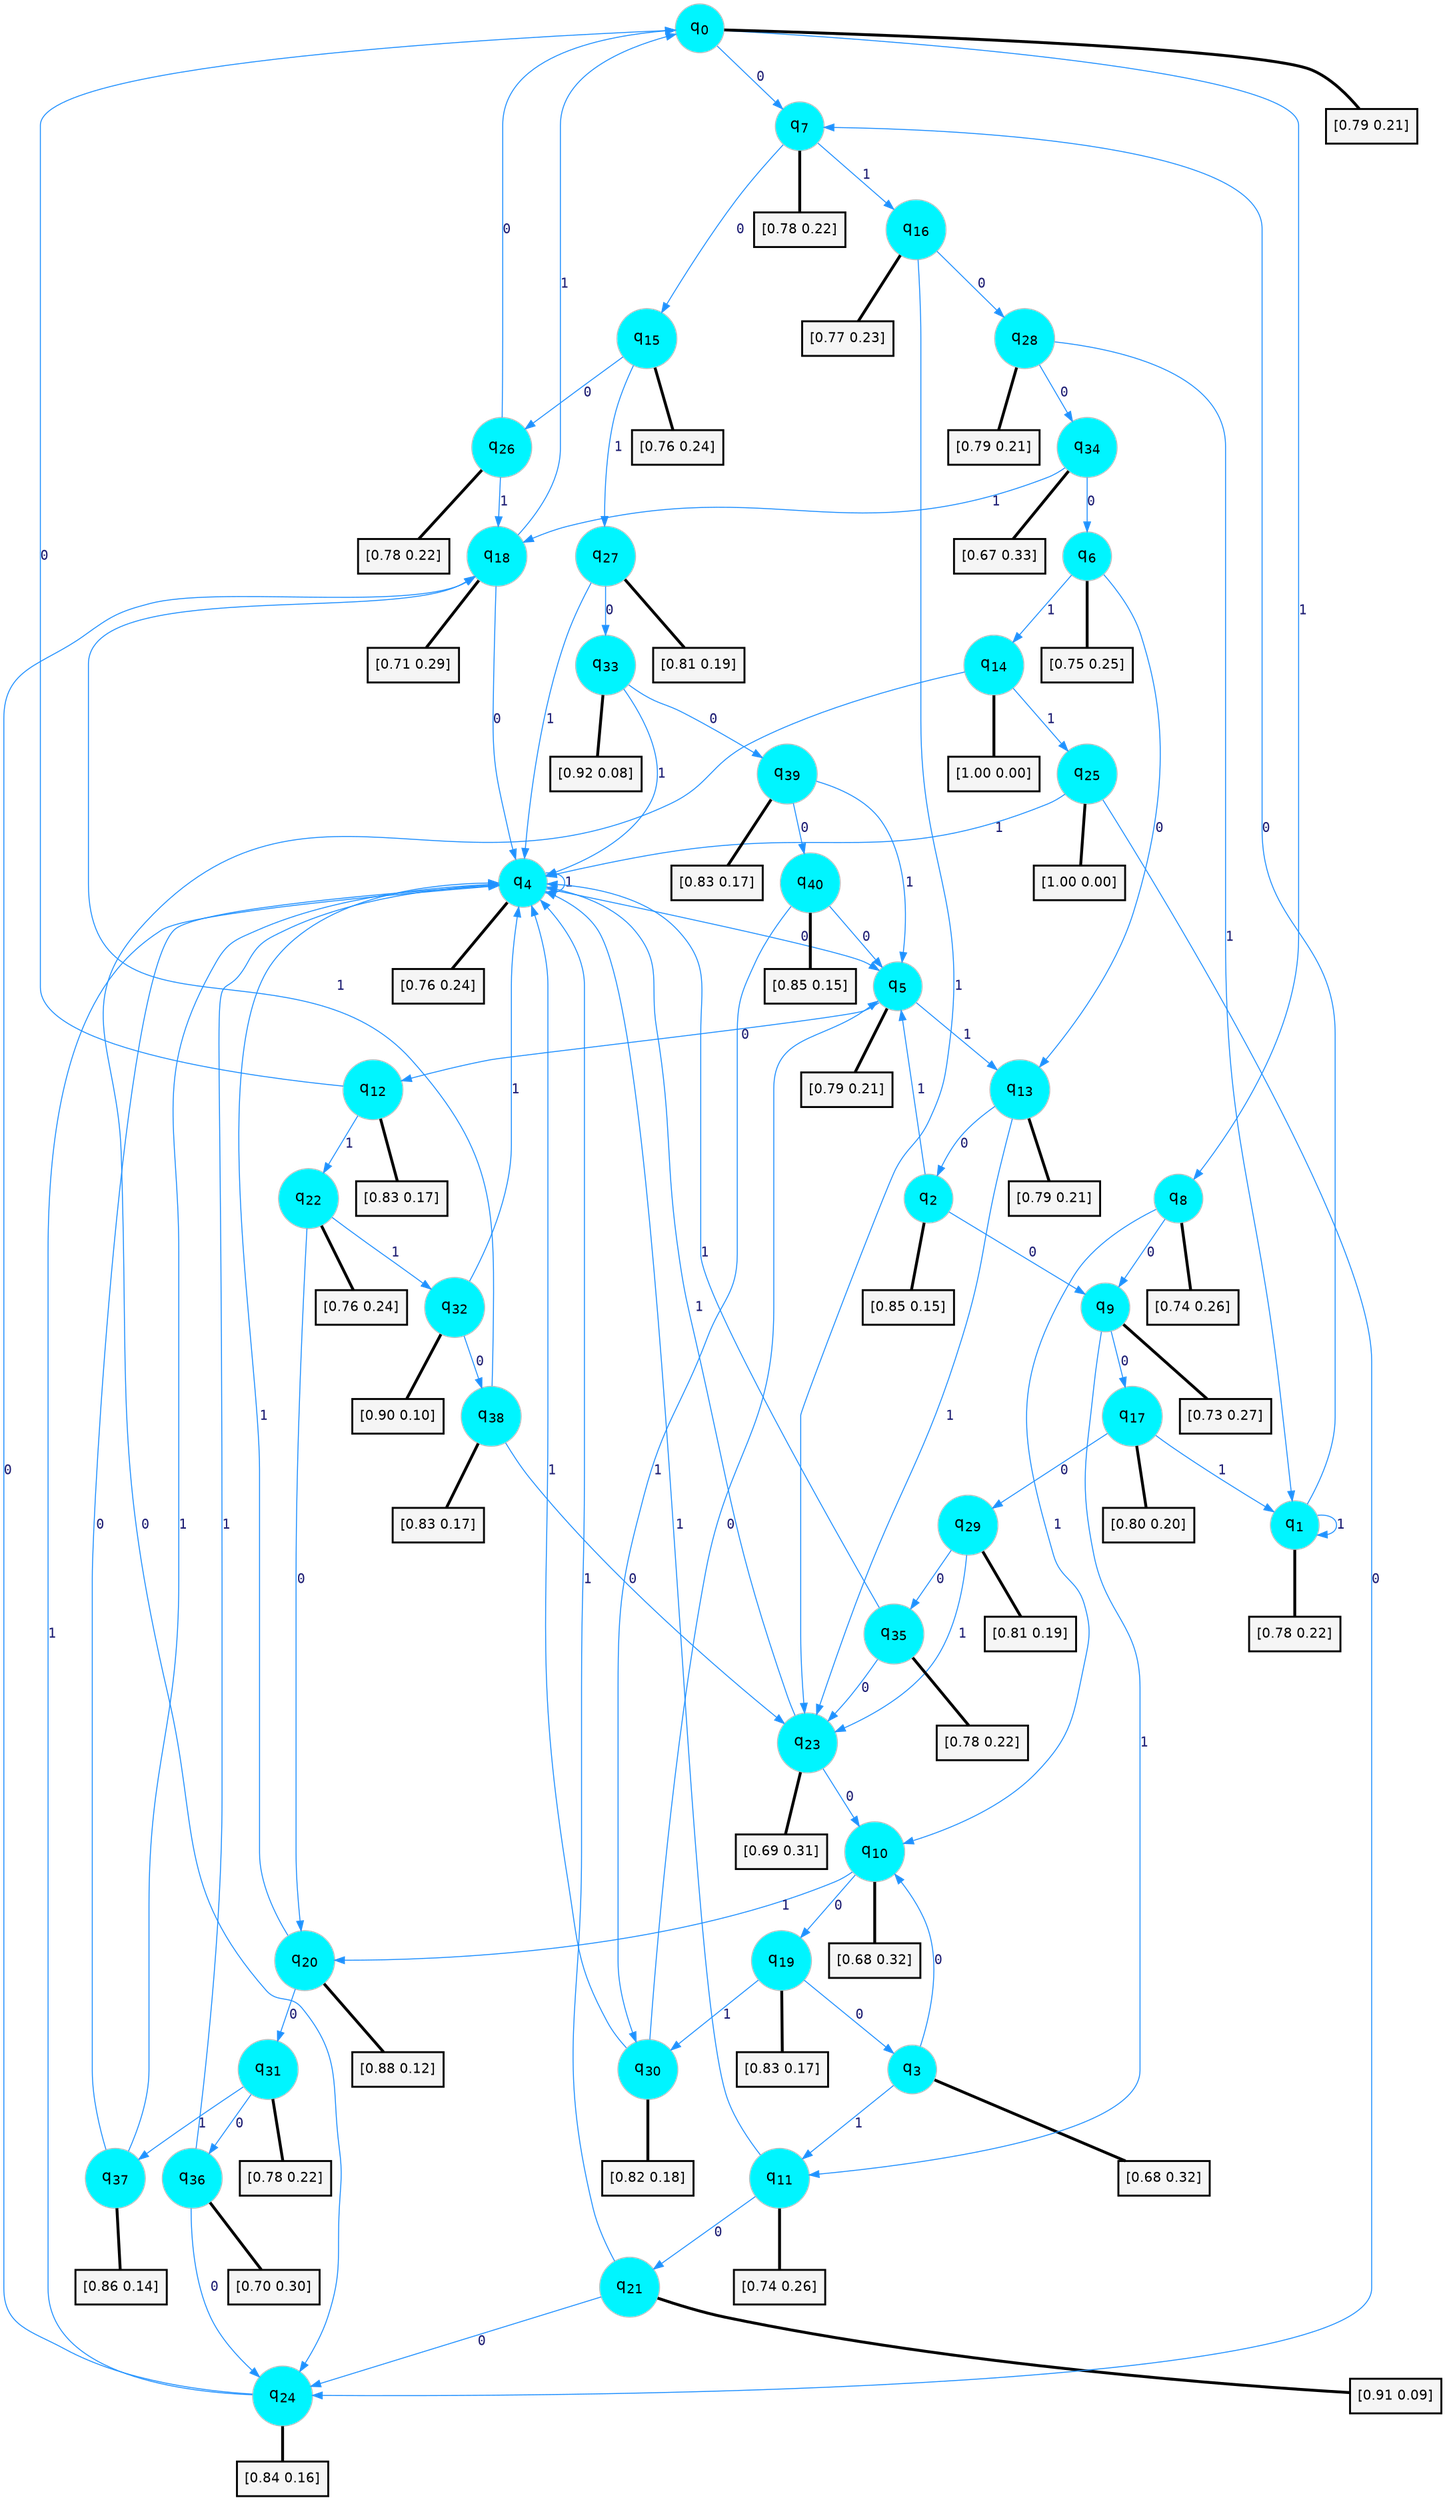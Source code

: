 digraph G {
graph [
bgcolor=transparent, dpi=300, rankdir=TD, size="40,25"];
node [
color=gray, fillcolor=turquoise1, fontcolor=black, fontname=Helvetica, fontsize=16, fontweight=bold, shape=circle, style=filled];
edge [
arrowsize=1, color=dodgerblue1, fontcolor=midnightblue, fontname=courier, fontweight=bold, penwidth=1, style=solid, weight=20];
0[label=<q<SUB>0</SUB>>];
1[label=<q<SUB>1</SUB>>];
2[label=<q<SUB>2</SUB>>];
3[label=<q<SUB>3</SUB>>];
4[label=<q<SUB>4</SUB>>];
5[label=<q<SUB>5</SUB>>];
6[label=<q<SUB>6</SUB>>];
7[label=<q<SUB>7</SUB>>];
8[label=<q<SUB>8</SUB>>];
9[label=<q<SUB>9</SUB>>];
10[label=<q<SUB>10</SUB>>];
11[label=<q<SUB>11</SUB>>];
12[label=<q<SUB>12</SUB>>];
13[label=<q<SUB>13</SUB>>];
14[label=<q<SUB>14</SUB>>];
15[label=<q<SUB>15</SUB>>];
16[label=<q<SUB>16</SUB>>];
17[label=<q<SUB>17</SUB>>];
18[label=<q<SUB>18</SUB>>];
19[label=<q<SUB>19</SUB>>];
20[label=<q<SUB>20</SUB>>];
21[label=<q<SUB>21</SUB>>];
22[label=<q<SUB>22</SUB>>];
23[label=<q<SUB>23</SUB>>];
24[label=<q<SUB>24</SUB>>];
25[label=<q<SUB>25</SUB>>];
26[label=<q<SUB>26</SUB>>];
27[label=<q<SUB>27</SUB>>];
28[label=<q<SUB>28</SUB>>];
29[label=<q<SUB>29</SUB>>];
30[label=<q<SUB>30</SUB>>];
31[label=<q<SUB>31</SUB>>];
32[label=<q<SUB>32</SUB>>];
33[label=<q<SUB>33</SUB>>];
34[label=<q<SUB>34</SUB>>];
35[label=<q<SUB>35</SUB>>];
36[label=<q<SUB>36</SUB>>];
37[label=<q<SUB>37</SUB>>];
38[label=<q<SUB>38</SUB>>];
39[label=<q<SUB>39</SUB>>];
40[label=<q<SUB>40</SUB>>];
41[label="[0.79 0.21]", shape=box,fontcolor=black, fontname=Helvetica, fontsize=14, penwidth=2, fillcolor=whitesmoke,color=black];
42[label="[0.78 0.22]", shape=box,fontcolor=black, fontname=Helvetica, fontsize=14, penwidth=2, fillcolor=whitesmoke,color=black];
43[label="[0.85 0.15]", shape=box,fontcolor=black, fontname=Helvetica, fontsize=14, penwidth=2, fillcolor=whitesmoke,color=black];
44[label="[0.68 0.32]", shape=box,fontcolor=black, fontname=Helvetica, fontsize=14, penwidth=2, fillcolor=whitesmoke,color=black];
45[label="[0.76 0.24]", shape=box,fontcolor=black, fontname=Helvetica, fontsize=14, penwidth=2, fillcolor=whitesmoke,color=black];
46[label="[0.79 0.21]", shape=box,fontcolor=black, fontname=Helvetica, fontsize=14, penwidth=2, fillcolor=whitesmoke,color=black];
47[label="[0.75 0.25]", shape=box,fontcolor=black, fontname=Helvetica, fontsize=14, penwidth=2, fillcolor=whitesmoke,color=black];
48[label="[0.78 0.22]", shape=box,fontcolor=black, fontname=Helvetica, fontsize=14, penwidth=2, fillcolor=whitesmoke,color=black];
49[label="[0.74 0.26]", shape=box,fontcolor=black, fontname=Helvetica, fontsize=14, penwidth=2, fillcolor=whitesmoke,color=black];
50[label="[0.73 0.27]", shape=box,fontcolor=black, fontname=Helvetica, fontsize=14, penwidth=2, fillcolor=whitesmoke,color=black];
51[label="[0.68 0.32]", shape=box,fontcolor=black, fontname=Helvetica, fontsize=14, penwidth=2, fillcolor=whitesmoke,color=black];
52[label="[0.74 0.26]", shape=box,fontcolor=black, fontname=Helvetica, fontsize=14, penwidth=2, fillcolor=whitesmoke,color=black];
53[label="[0.83 0.17]", shape=box,fontcolor=black, fontname=Helvetica, fontsize=14, penwidth=2, fillcolor=whitesmoke,color=black];
54[label="[0.79 0.21]", shape=box,fontcolor=black, fontname=Helvetica, fontsize=14, penwidth=2, fillcolor=whitesmoke,color=black];
55[label="[1.00 0.00]", shape=box,fontcolor=black, fontname=Helvetica, fontsize=14, penwidth=2, fillcolor=whitesmoke,color=black];
56[label="[0.76 0.24]", shape=box,fontcolor=black, fontname=Helvetica, fontsize=14, penwidth=2, fillcolor=whitesmoke,color=black];
57[label="[0.77 0.23]", shape=box,fontcolor=black, fontname=Helvetica, fontsize=14, penwidth=2, fillcolor=whitesmoke,color=black];
58[label="[0.80 0.20]", shape=box,fontcolor=black, fontname=Helvetica, fontsize=14, penwidth=2, fillcolor=whitesmoke,color=black];
59[label="[0.71 0.29]", shape=box,fontcolor=black, fontname=Helvetica, fontsize=14, penwidth=2, fillcolor=whitesmoke,color=black];
60[label="[0.83 0.17]", shape=box,fontcolor=black, fontname=Helvetica, fontsize=14, penwidth=2, fillcolor=whitesmoke,color=black];
61[label="[0.88 0.12]", shape=box,fontcolor=black, fontname=Helvetica, fontsize=14, penwidth=2, fillcolor=whitesmoke,color=black];
62[label="[0.91 0.09]", shape=box,fontcolor=black, fontname=Helvetica, fontsize=14, penwidth=2, fillcolor=whitesmoke,color=black];
63[label="[0.76 0.24]", shape=box,fontcolor=black, fontname=Helvetica, fontsize=14, penwidth=2, fillcolor=whitesmoke,color=black];
64[label="[0.69 0.31]", shape=box,fontcolor=black, fontname=Helvetica, fontsize=14, penwidth=2, fillcolor=whitesmoke,color=black];
65[label="[0.84 0.16]", shape=box,fontcolor=black, fontname=Helvetica, fontsize=14, penwidth=2, fillcolor=whitesmoke,color=black];
66[label="[1.00 0.00]", shape=box,fontcolor=black, fontname=Helvetica, fontsize=14, penwidth=2, fillcolor=whitesmoke,color=black];
67[label="[0.78 0.22]", shape=box,fontcolor=black, fontname=Helvetica, fontsize=14, penwidth=2, fillcolor=whitesmoke,color=black];
68[label="[0.81 0.19]", shape=box,fontcolor=black, fontname=Helvetica, fontsize=14, penwidth=2, fillcolor=whitesmoke,color=black];
69[label="[0.79 0.21]", shape=box,fontcolor=black, fontname=Helvetica, fontsize=14, penwidth=2, fillcolor=whitesmoke,color=black];
70[label="[0.81 0.19]", shape=box,fontcolor=black, fontname=Helvetica, fontsize=14, penwidth=2, fillcolor=whitesmoke,color=black];
71[label="[0.82 0.18]", shape=box,fontcolor=black, fontname=Helvetica, fontsize=14, penwidth=2, fillcolor=whitesmoke,color=black];
72[label="[0.78 0.22]", shape=box,fontcolor=black, fontname=Helvetica, fontsize=14, penwidth=2, fillcolor=whitesmoke,color=black];
73[label="[0.90 0.10]", shape=box,fontcolor=black, fontname=Helvetica, fontsize=14, penwidth=2, fillcolor=whitesmoke,color=black];
74[label="[0.92 0.08]", shape=box,fontcolor=black, fontname=Helvetica, fontsize=14, penwidth=2, fillcolor=whitesmoke,color=black];
75[label="[0.67 0.33]", shape=box,fontcolor=black, fontname=Helvetica, fontsize=14, penwidth=2, fillcolor=whitesmoke,color=black];
76[label="[0.78 0.22]", shape=box,fontcolor=black, fontname=Helvetica, fontsize=14, penwidth=2, fillcolor=whitesmoke,color=black];
77[label="[0.70 0.30]", shape=box,fontcolor=black, fontname=Helvetica, fontsize=14, penwidth=2, fillcolor=whitesmoke,color=black];
78[label="[0.86 0.14]", shape=box,fontcolor=black, fontname=Helvetica, fontsize=14, penwidth=2, fillcolor=whitesmoke,color=black];
79[label="[0.83 0.17]", shape=box,fontcolor=black, fontname=Helvetica, fontsize=14, penwidth=2, fillcolor=whitesmoke,color=black];
80[label="[0.83 0.17]", shape=box,fontcolor=black, fontname=Helvetica, fontsize=14, penwidth=2, fillcolor=whitesmoke,color=black];
81[label="[0.85 0.15]", shape=box,fontcolor=black, fontname=Helvetica, fontsize=14, penwidth=2, fillcolor=whitesmoke,color=black];
0->7 [label=0];
0->8 [label=1];
0->41 [arrowhead=none, penwidth=3,color=black];
1->7 [label=0];
1->1 [label=1];
1->42 [arrowhead=none, penwidth=3,color=black];
2->9 [label=0];
2->5 [label=1];
2->43 [arrowhead=none, penwidth=3,color=black];
3->10 [label=0];
3->11 [label=1];
3->44 [arrowhead=none, penwidth=3,color=black];
4->5 [label=0];
4->4 [label=1];
4->45 [arrowhead=none, penwidth=3,color=black];
5->12 [label=0];
5->13 [label=1];
5->46 [arrowhead=none, penwidth=3,color=black];
6->13 [label=0];
6->14 [label=1];
6->47 [arrowhead=none, penwidth=3,color=black];
7->15 [label=0];
7->16 [label=1];
7->48 [arrowhead=none, penwidth=3,color=black];
8->9 [label=0];
8->10 [label=1];
8->49 [arrowhead=none, penwidth=3,color=black];
9->17 [label=0];
9->11 [label=1];
9->50 [arrowhead=none, penwidth=3,color=black];
10->19 [label=0];
10->20 [label=1];
10->51 [arrowhead=none, penwidth=3,color=black];
11->21 [label=0];
11->4 [label=1];
11->52 [arrowhead=none, penwidth=3,color=black];
12->0 [label=0];
12->22 [label=1];
12->53 [arrowhead=none, penwidth=3,color=black];
13->2 [label=0];
13->23 [label=1];
13->54 [arrowhead=none, penwidth=3,color=black];
14->24 [label=0];
14->25 [label=1];
14->55 [arrowhead=none, penwidth=3,color=black];
15->26 [label=0];
15->27 [label=1];
15->56 [arrowhead=none, penwidth=3,color=black];
16->28 [label=0];
16->23 [label=1];
16->57 [arrowhead=none, penwidth=3,color=black];
17->29 [label=0];
17->1 [label=1];
17->58 [arrowhead=none, penwidth=3,color=black];
18->4 [label=0];
18->0 [label=1];
18->59 [arrowhead=none, penwidth=3,color=black];
19->3 [label=0];
19->30 [label=1];
19->60 [arrowhead=none, penwidth=3,color=black];
20->31 [label=0];
20->4 [label=1];
20->61 [arrowhead=none, penwidth=3,color=black];
21->24 [label=0];
21->4 [label=1];
21->62 [arrowhead=none, penwidth=3,color=black];
22->20 [label=0];
22->32 [label=1];
22->63 [arrowhead=none, penwidth=3,color=black];
23->10 [label=0];
23->4 [label=1];
23->64 [arrowhead=none, penwidth=3,color=black];
24->18 [label=0];
24->4 [label=1];
24->65 [arrowhead=none, penwidth=3,color=black];
25->24 [label=0];
25->4 [label=1];
25->66 [arrowhead=none, penwidth=3,color=black];
26->0 [label=0];
26->18 [label=1];
26->67 [arrowhead=none, penwidth=3,color=black];
27->33 [label=0];
27->4 [label=1];
27->68 [arrowhead=none, penwidth=3,color=black];
28->34 [label=0];
28->1 [label=1];
28->69 [arrowhead=none, penwidth=3,color=black];
29->35 [label=0];
29->23 [label=1];
29->70 [arrowhead=none, penwidth=3,color=black];
30->5 [label=0];
30->4 [label=1];
30->71 [arrowhead=none, penwidth=3,color=black];
31->36 [label=0];
31->37 [label=1];
31->72 [arrowhead=none, penwidth=3,color=black];
32->38 [label=0];
32->4 [label=1];
32->73 [arrowhead=none, penwidth=3,color=black];
33->39 [label=0];
33->4 [label=1];
33->74 [arrowhead=none, penwidth=3,color=black];
34->6 [label=0];
34->18 [label=1];
34->75 [arrowhead=none, penwidth=3,color=black];
35->23 [label=0];
35->4 [label=1];
35->76 [arrowhead=none, penwidth=3,color=black];
36->24 [label=0];
36->4 [label=1];
36->77 [arrowhead=none, penwidth=3,color=black];
37->4 [label=0];
37->4 [label=1];
37->78 [arrowhead=none, penwidth=3,color=black];
38->23 [label=0];
38->18 [label=1];
38->79 [arrowhead=none, penwidth=3,color=black];
39->40 [label=0];
39->5 [label=1];
39->80 [arrowhead=none, penwidth=3,color=black];
40->5 [label=0];
40->30 [label=1];
40->81 [arrowhead=none, penwidth=3,color=black];
}
